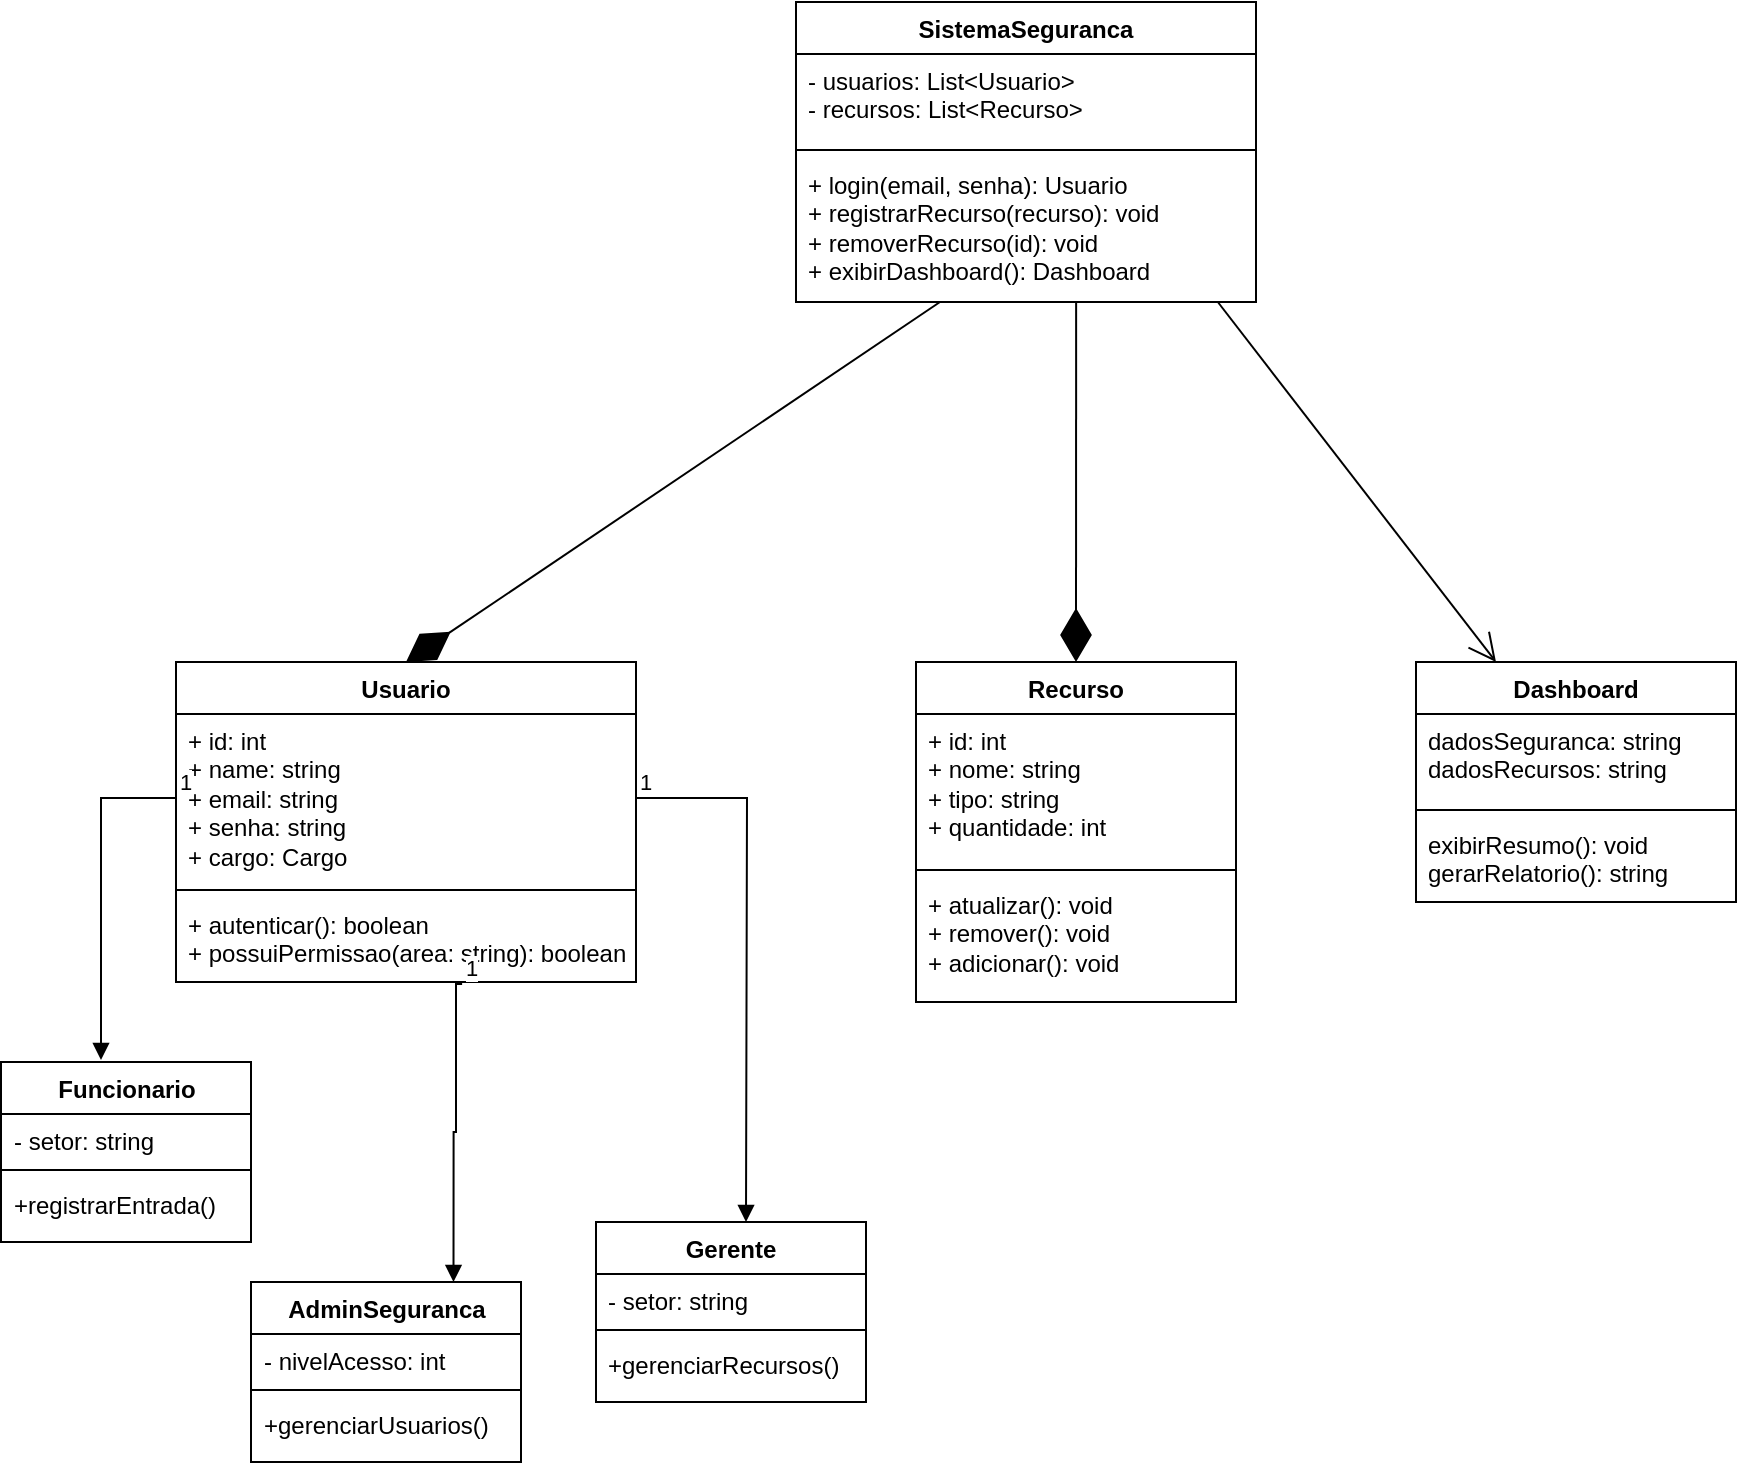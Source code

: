 <mxfile version="28.1.0">
  <diagram name="Página-1" id="mq_D1xa-wZJcqFQbnlAi">
    <mxGraphModel dx="1360" dy="1962" grid="1" gridSize="10" guides="1" tooltips="1" connect="1" arrows="1" fold="1" page="1" pageScale="1" pageWidth="827" pageHeight="1169" math="0" shadow="0">
      <root>
        <mxCell id="0" />
        <mxCell id="1" parent="0" />
        <mxCell id="9xWhuS9ZcaBcaYVMqRrR-1" value="Recurso" style="swimlane;fontStyle=1;align=center;verticalAlign=top;childLayout=stackLayout;horizontal=1;startSize=26;horizontalStack=0;resizeParent=1;resizeParentMax=0;resizeLast=0;collapsible=1;marginBottom=0;whiteSpace=wrap;html=1;" parent="1" vertex="1">
          <mxGeometry x="513" y="100" width="160" height="170" as="geometry">
            <mxRectangle x="80" y="180" width="120" height="30" as="alternateBounds" />
          </mxGeometry>
        </mxCell>
        <mxCell id="9xWhuS9ZcaBcaYVMqRrR-2" value="+ id: int&lt;div&gt;+ nome: string&lt;/div&gt;&lt;div&gt;+ tipo: string&lt;/div&gt;&lt;div&gt;+ quantidade: int&lt;br&gt;&lt;/div&gt;" style="text;strokeColor=none;fillColor=none;align=left;verticalAlign=top;spacingLeft=4;spacingRight=4;overflow=hidden;rotatable=0;points=[[0,0.5],[1,0.5]];portConstraint=eastwest;whiteSpace=wrap;html=1;" parent="9xWhuS9ZcaBcaYVMqRrR-1" vertex="1">
          <mxGeometry y="26" width="160" height="74" as="geometry" />
        </mxCell>
        <mxCell id="9xWhuS9ZcaBcaYVMqRrR-3" value="" style="line;strokeWidth=1;fillColor=none;align=left;verticalAlign=middle;spacingTop=-1;spacingLeft=3;spacingRight=3;rotatable=0;labelPosition=right;points=[];portConstraint=eastwest;strokeColor=inherit;" parent="9xWhuS9ZcaBcaYVMqRrR-1" vertex="1">
          <mxGeometry y="100" width="160" height="8" as="geometry" />
        </mxCell>
        <mxCell id="9xWhuS9ZcaBcaYVMqRrR-4" value="+ atualizar(): void&lt;div&gt;+ remover(): void&lt;/div&gt;&lt;div&gt;+ adicionar(): void&lt;/div&gt;" style="text;strokeColor=none;fillColor=none;align=left;verticalAlign=top;spacingLeft=4;spacingRight=4;overflow=hidden;rotatable=0;points=[[0,0.5],[1,0.5]];portConstraint=eastwest;whiteSpace=wrap;html=1;" parent="9xWhuS9ZcaBcaYVMqRrR-1" vertex="1">
          <mxGeometry y="108" width="160" height="62" as="geometry" />
        </mxCell>
        <mxCell id="9xWhuS9ZcaBcaYVMqRrR-5" value="Usuario" style="swimlane;fontStyle=1;align=center;verticalAlign=top;childLayout=stackLayout;horizontal=1;startSize=26;horizontalStack=0;resizeParent=1;resizeParentMax=0;resizeLast=0;collapsible=1;marginBottom=0;whiteSpace=wrap;html=1;" parent="1" vertex="1">
          <mxGeometry x="143" y="100" width="230" height="160" as="geometry">
            <mxRectangle x="80" y="180" width="120" height="30" as="alternateBounds" />
          </mxGeometry>
        </mxCell>
        <mxCell id="9xWhuS9ZcaBcaYVMqRrR-6" value="+ id: int&lt;div&gt;+ name: string&lt;/div&gt;&lt;div&gt;+ email: string&lt;/div&gt;&lt;div&gt;+ senha: string&lt;/div&gt;&lt;div&gt;+ cargo: Cargo&lt;/div&gt;" style="text;strokeColor=none;fillColor=none;align=left;verticalAlign=top;spacingLeft=4;spacingRight=4;overflow=hidden;rotatable=0;points=[[0,0.5],[1,0.5]];portConstraint=eastwest;whiteSpace=wrap;html=1;" parent="9xWhuS9ZcaBcaYVMqRrR-5" vertex="1">
          <mxGeometry y="26" width="230" height="84" as="geometry" />
        </mxCell>
        <mxCell id="9xWhuS9ZcaBcaYVMqRrR-7" value="" style="line;strokeWidth=1;fillColor=none;align=left;verticalAlign=middle;spacingTop=-1;spacingLeft=3;spacingRight=3;rotatable=0;labelPosition=right;points=[];portConstraint=eastwest;strokeColor=inherit;" parent="9xWhuS9ZcaBcaYVMqRrR-5" vertex="1">
          <mxGeometry y="110" width="230" height="8" as="geometry" />
        </mxCell>
        <mxCell id="9xWhuS9ZcaBcaYVMqRrR-8" value="&lt;div&gt;&lt;span style=&quot;background-color: transparent;&quot;&gt;+ autenticar(): boolean&lt;/span&gt;&lt;/div&gt;&lt;div&gt;&lt;span style=&quot;background-color: transparent; color: light-dark(rgb(0, 0, 0), rgb(255, 255, 255));&quot;&gt;+ possuiPermissao(area: string): boolean&lt;/span&gt;&lt;/div&gt;" style="text;strokeColor=none;fillColor=none;align=left;verticalAlign=top;spacingLeft=4;spacingRight=4;overflow=hidden;rotatable=0;points=[[0,0.5],[1,0.5]];portConstraint=eastwest;whiteSpace=wrap;html=1;" parent="9xWhuS9ZcaBcaYVMqRrR-5" vertex="1">
          <mxGeometry y="118" width="230" height="42" as="geometry" />
        </mxCell>
        <mxCell id="9xWhuS9ZcaBcaYVMqRrR-9" value="Funcionario" style="swimlane;fontStyle=1;align=center;verticalAlign=top;childLayout=stackLayout;horizontal=1;startSize=26;horizontalStack=0;resizeParent=1;resizeParentMax=0;resizeLast=0;collapsible=1;marginBottom=0;whiteSpace=wrap;html=1;" parent="1" vertex="1">
          <mxGeometry x="55.5" y="300" width="125" height="90" as="geometry">
            <mxRectangle x="80" y="180" width="120" height="30" as="alternateBounds" />
          </mxGeometry>
        </mxCell>
        <mxCell id="9xWhuS9ZcaBcaYVMqRrR-10" value="- setor: string" style="text;strokeColor=none;fillColor=none;align=left;verticalAlign=top;spacingLeft=4;spacingRight=4;overflow=hidden;rotatable=0;points=[[0,0.5],[1,0.5]];portConstraint=eastwest;whiteSpace=wrap;html=1;" parent="9xWhuS9ZcaBcaYVMqRrR-9" vertex="1">
          <mxGeometry y="26" width="125" height="24" as="geometry" />
        </mxCell>
        <mxCell id="9xWhuS9ZcaBcaYVMqRrR-11" value="" style="line;strokeWidth=1;fillColor=none;align=left;verticalAlign=middle;spacingTop=-1;spacingLeft=3;spacingRight=3;rotatable=0;labelPosition=right;points=[];portConstraint=eastwest;strokeColor=inherit;" parent="9xWhuS9ZcaBcaYVMqRrR-9" vertex="1">
          <mxGeometry y="50" width="125" height="8" as="geometry" />
        </mxCell>
        <mxCell id="9xWhuS9ZcaBcaYVMqRrR-12" value="+registrarEntrada()" style="text;strokeColor=none;fillColor=none;align=left;verticalAlign=top;spacingLeft=4;spacingRight=4;overflow=hidden;rotatable=0;points=[[0,0.5],[1,0.5]];portConstraint=eastwest;whiteSpace=wrap;html=1;" parent="9xWhuS9ZcaBcaYVMqRrR-9" vertex="1">
          <mxGeometry y="58" width="125" height="32" as="geometry" />
        </mxCell>
        <mxCell id="9xWhuS9ZcaBcaYVMqRrR-21" value="Gerente" style="swimlane;fontStyle=1;align=center;verticalAlign=top;childLayout=stackLayout;horizontal=1;startSize=26;horizontalStack=0;resizeParent=1;resizeParentMax=0;resizeLast=0;collapsible=1;marginBottom=0;whiteSpace=wrap;html=1;" parent="1" vertex="1">
          <mxGeometry x="353" y="380" width="135" height="90" as="geometry">
            <mxRectangle x="80" y="180" width="120" height="30" as="alternateBounds" />
          </mxGeometry>
        </mxCell>
        <mxCell id="9xWhuS9ZcaBcaYVMqRrR-22" value="- setor: string" style="text;strokeColor=none;fillColor=none;align=left;verticalAlign=top;spacingLeft=4;spacingRight=4;overflow=hidden;rotatable=0;points=[[0,0.5],[1,0.5]];portConstraint=eastwest;whiteSpace=wrap;html=1;" parent="9xWhuS9ZcaBcaYVMqRrR-21" vertex="1">
          <mxGeometry y="26" width="135" height="24" as="geometry" />
        </mxCell>
        <mxCell id="9xWhuS9ZcaBcaYVMqRrR-23" value="" style="line;strokeWidth=1;fillColor=none;align=left;verticalAlign=middle;spacingTop=-1;spacingLeft=3;spacingRight=3;rotatable=0;labelPosition=right;points=[];portConstraint=eastwest;strokeColor=inherit;" parent="9xWhuS9ZcaBcaYVMqRrR-21" vertex="1">
          <mxGeometry y="50" width="135" height="8" as="geometry" />
        </mxCell>
        <mxCell id="9xWhuS9ZcaBcaYVMqRrR-24" value="+gerenciarRecursos()" style="text;strokeColor=none;fillColor=none;align=left;verticalAlign=top;spacingLeft=4;spacingRight=4;overflow=hidden;rotatable=0;points=[[0,0.5],[1,0.5]];portConstraint=eastwest;whiteSpace=wrap;html=1;" parent="9xWhuS9ZcaBcaYVMqRrR-21" vertex="1">
          <mxGeometry y="58" width="135" height="32" as="geometry" />
        </mxCell>
        <mxCell id="9xWhuS9ZcaBcaYVMqRrR-25" value="AdminSeguranca" style="swimlane;fontStyle=1;align=center;verticalAlign=top;childLayout=stackLayout;horizontal=1;startSize=26;horizontalStack=0;resizeParent=1;resizeParentMax=0;resizeLast=0;collapsible=1;marginBottom=0;whiteSpace=wrap;html=1;" parent="1" vertex="1">
          <mxGeometry x="180.5" y="410" width="135" height="90" as="geometry">
            <mxRectangle x="80" y="180" width="120" height="30" as="alternateBounds" />
          </mxGeometry>
        </mxCell>
        <mxCell id="9xWhuS9ZcaBcaYVMqRrR-26" value="- nivelAcesso: int" style="text;strokeColor=none;fillColor=none;align=left;verticalAlign=top;spacingLeft=4;spacingRight=4;overflow=hidden;rotatable=0;points=[[0,0.5],[1,0.5]];portConstraint=eastwest;whiteSpace=wrap;html=1;" parent="9xWhuS9ZcaBcaYVMqRrR-25" vertex="1">
          <mxGeometry y="26" width="135" height="24" as="geometry" />
        </mxCell>
        <mxCell id="9xWhuS9ZcaBcaYVMqRrR-27" value="" style="line;strokeWidth=1;fillColor=none;align=left;verticalAlign=middle;spacingTop=-1;spacingLeft=3;spacingRight=3;rotatable=0;labelPosition=right;points=[];portConstraint=eastwest;strokeColor=inherit;" parent="9xWhuS9ZcaBcaYVMqRrR-25" vertex="1">
          <mxGeometry y="50" width="135" height="8" as="geometry" />
        </mxCell>
        <mxCell id="9xWhuS9ZcaBcaYVMqRrR-28" value="+gerenciarUsuarios()" style="text;strokeColor=none;fillColor=none;align=left;verticalAlign=top;spacingLeft=4;spacingRight=4;overflow=hidden;rotatable=0;points=[[0,0.5],[1,0.5]];portConstraint=eastwest;whiteSpace=wrap;html=1;" parent="9xWhuS9ZcaBcaYVMqRrR-25" vertex="1">
          <mxGeometry y="58" width="135" height="32" as="geometry" />
        </mxCell>
        <mxCell id="9xWhuS9ZcaBcaYVMqRrR-29" value="" style="endArrow=block;endFill=1;html=1;edgeStyle=orthogonalEdgeStyle;align=left;verticalAlign=top;rounded=0;exitX=0;exitY=0.5;exitDx=0;exitDy=0;entryX=0.4;entryY=-0.011;entryDx=0;entryDy=0;entryPerimeter=0;" parent="1" source="9xWhuS9ZcaBcaYVMqRrR-6" target="9xWhuS9ZcaBcaYVMqRrR-9" edge="1">
          <mxGeometry x="-1" relative="1" as="geometry">
            <mxPoint x="403" y="300" as="sourcePoint" />
            <mxPoint x="563" y="300" as="targetPoint" />
            <Array as="points">
              <mxPoint x="106" y="168" />
            </Array>
          </mxGeometry>
        </mxCell>
        <mxCell id="9xWhuS9ZcaBcaYVMqRrR-30" value="1" style="edgeLabel;resizable=0;html=1;align=left;verticalAlign=bottom;" parent="9xWhuS9ZcaBcaYVMqRrR-29" connectable="0" vertex="1">
          <mxGeometry x="-1" relative="1" as="geometry" />
        </mxCell>
        <mxCell id="9xWhuS9ZcaBcaYVMqRrR-33" value="" style="endArrow=block;endFill=1;html=1;edgeStyle=orthogonalEdgeStyle;align=left;verticalAlign=top;rounded=0;entryX=0.75;entryY=0;entryDx=0;entryDy=0;exitX=0.622;exitY=1.024;exitDx=0;exitDy=0;exitPerimeter=0;" parent="1" source="9xWhuS9ZcaBcaYVMqRrR-8" target="9xWhuS9ZcaBcaYVMqRrR-25" edge="1">
          <mxGeometry x="-1" relative="1" as="geometry">
            <mxPoint x="233" y="270" as="sourcePoint" />
            <mxPoint x="513" y="412" as="targetPoint" />
            <Array as="points">
              <mxPoint x="283" y="261" />
              <mxPoint x="283" y="335" />
              <mxPoint x="282" y="335" />
            </Array>
          </mxGeometry>
        </mxCell>
        <mxCell id="9xWhuS9ZcaBcaYVMqRrR-34" value="1" style="edgeLabel;resizable=0;html=1;align=left;verticalAlign=bottom;" parent="9xWhuS9ZcaBcaYVMqRrR-33" connectable="0" vertex="1">
          <mxGeometry x="-1" relative="1" as="geometry" />
        </mxCell>
        <mxCell id="9xWhuS9ZcaBcaYVMqRrR-35" value="SistemaSeguranca" style="swimlane;fontStyle=1;align=center;verticalAlign=top;childLayout=stackLayout;horizontal=1;startSize=26;horizontalStack=0;resizeParent=1;resizeParentMax=0;resizeLast=0;collapsible=1;marginBottom=0;whiteSpace=wrap;html=1;" parent="1" vertex="1">
          <mxGeometry x="453" y="-230" width="230" height="150" as="geometry">
            <mxRectangle x="80" y="180" width="120" height="30" as="alternateBounds" />
          </mxGeometry>
        </mxCell>
        <mxCell id="9xWhuS9ZcaBcaYVMqRrR-36" value="- usuarios: List&amp;lt;Usuario&amp;gt;&lt;div&gt;- recursos: List&amp;lt;Recurso&amp;gt;&lt;/div&gt;" style="text;strokeColor=none;fillColor=none;align=left;verticalAlign=top;spacingLeft=4;spacingRight=4;overflow=hidden;rotatable=0;points=[[0,0.5],[1,0.5]];portConstraint=eastwest;whiteSpace=wrap;html=1;" parent="9xWhuS9ZcaBcaYVMqRrR-35" vertex="1">
          <mxGeometry y="26" width="230" height="44" as="geometry" />
        </mxCell>
        <mxCell id="9xWhuS9ZcaBcaYVMqRrR-37" value="" style="line;strokeWidth=1;fillColor=none;align=left;verticalAlign=middle;spacingTop=-1;spacingLeft=3;spacingRight=3;rotatable=0;labelPosition=right;points=[];portConstraint=eastwest;strokeColor=inherit;" parent="9xWhuS9ZcaBcaYVMqRrR-35" vertex="1">
          <mxGeometry y="70" width="230" height="8" as="geometry" />
        </mxCell>
        <mxCell id="9xWhuS9ZcaBcaYVMqRrR-38" value="+ login(email, senha): Usuario&lt;div&gt;+ registrarRecurso(recurso): void&lt;/div&gt;&lt;div&gt;+ removerRecurso(id): void&lt;/div&gt;&lt;div&gt;+ exibirDashboard(): Dashboard&lt;/div&gt;" style="text;strokeColor=none;fillColor=none;align=left;verticalAlign=top;spacingLeft=4;spacingRight=4;overflow=hidden;rotatable=0;points=[[0,0.5],[1,0.5]];portConstraint=eastwest;whiteSpace=wrap;html=1;" parent="9xWhuS9ZcaBcaYVMqRrR-35" vertex="1">
          <mxGeometry y="78" width="230" height="72" as="geometry" />
        </mxCell>
        <mxCell id="9xWhuS9ZcaBcaYVMqRrR-39" value="" style="endArrow=diamondThin;endFill=1;endSize=24;html=1;rounded=0;exitX=0.313;exitY=1;exitDx=0;exitDy=0;entryX=0.5;entryY=0;entryDx=0;entryDy=0;exitPerimeter=0;" parent="1" source="9xWhuS9ZcaBcaYVMqRrR-38" target="9xWhuS9ZcaBcaYVMqRrR-5" edge="1">
          <mxGeometry width="160" relative="1" as="geometry">
            <mxPoint x="403" y="100" as="sourcePoint" />
            <mxPoint x="563" y="100" as="targetPoint" />
          </mxGeometry>
        </mxCell>
        <mxCell id="9xWhuS9ZcaBcaYVMqRrR-40" value="" style="endArrow=diamondThin;endFill=1;endSize=24;html=1;rounded=0;entryX=0.5;entryY=0;entryDx=0;entryDy=0;exitX=0.609;exitY=1;exitDx=0;exitDy=0;exitPerimeter=0;" parent="1" source="9xWhuS9ZcaBcaYVMqRrR-38" target="9xWhuS9ZcaBcaYVMqRrR-1" edge="1">
          <mxGeometry width="160" relative="1" as="geometry">
            <mxPoint x="413" y="-70" as="sourcePoint" />
            <mxPoint x="323" y="190" as="targetPoint" />
          </mxGeometry>
        </mxCell>
        <mxCell id="9xWhuS9ZcaBcaYVMqRrR-42" value="" style="endArrow=block;endFill=1;html=1;edgeStyle=orthogonalEdgeStyle;align=left;verticalAlign=top;rounded=0;entryX=0.5;entryY=0;entryDx=0;entryDy=0;exitX=1;exitY=0.5;exitDx=0;exitDy=0;" parent="1" source="9xWhuS9ZcaBcaYVMqRrR-6" edge="1">
          <mxGeometry x="-1" relative="1" as="geometry">
            <mxPoint x="433" y="50" as="sourcePoint" />
            <mxPoint x="428" y="380" as="targetPoint" />
          </mxGeometry>
        </mxCell>
        <mxCell id="9xWhuS9ZcaBcaYVMqRrR-43" value="1" style="edgeLabel;resizable=0;html=1;align=left;verticalAlign=bottom;" parent="9xWhuS9ZcaBcaYVMqRrR-42" connectable="0" vertex="1">
          <mxGeometry x="-1" relative="1" as="geometry" />
        </mxCell>
        <mxCell id="9xWhuS9ZcaBcaYVMqRrR-44" value="Dashboard" style="swimlane;fontStyle=1;align=center;verticalAlign=top;childLayout=stackLayout;horizontal=1;startSize=26;horizontalStack=0;resizeParent=1;resizeParentMax=0;resizeLast=0;collapsible=1;marginBottom=0;whiteSpace=wrap;html=1;" parent="1" vertex="1">
          <mxGeometry x="763" y="100" width="160" height="120" as="geometry">
            <mxRectangle x="80" y="180" width="120" height="30" as="alternateBounds" />
          </mxGeometry>
        </mxCell>
        <mxCell id="9xWhuS9ZcaBcaYVMqRrR-45" value="&lt;div&gt;dadosSeguranca: string&lt;/div&gt;&lt;div&gt;dadosRecursos: string&lt;/div&gt;&lt;div&gt;&lt;br&gt;&lt;/div&gt;" style="text;strokeColor=none;fillColor=none;align=left;verticalAlign=top;spacingLeft=4;spacingRight=4;overflow=hidden;rotatable=0;points=[[0,0.5],[1,0.5]];portConstraint=eastwest;whiteSpace=wrap;html=1;" parent="9xWhuS9ZcaBcaYVMqRrR-44" vertex="1">
          <mxGeometry y="26" width="160" height="44" as="geometry" />
        </mxCell>
        <mxCell id="9xWhuS9ZcaBcaYVMqRrR-46" value="" style="line;strokeWidth=1;fillColor=none;align=left;verticalAlign=middle;spacingTop=-1;spacingLeft=3;spacingRight=3;rotatable=0;labelPosition=right;points=[];portConstraint=eastwest;strokeColor=inherit;" parent="9xWhuS9ZcaBcaYVMqRrR-44" vertex="1">
          <mxGeometry y="70" width="160" height="8" as="geometry" />
        </mxCell>
        <mxCell id="9xWhuS9ZcaBcaYVMqRrR-47" value="exibirResumo(): void&lt;div&gt;gerarRelatorio(): string&lt;/div&gt;" style="text;strokeColor=none;fillColor=none;align=left;verticalAlign=top;spacingLeft=4;spacingRight=4;overflow=hidden;rotatable=0;points=[[0,0.5],[1,0.5]];portConstraint=eastwest;whiteSpace=wrap;html=1;" parent="9xWhuS9ZcaBcaYVMqRrR-44" vertex="1">
          <mxGeometry y="78" width="160" height="42" as="geometry" />
        </mxCell>
        <mxCell id="9xWhuS9ZcaBcaYVMqRrR-48" value="" style="endArrow=open;endFill=1;endSize=12;html=1;rounded=0;exitX=0.917;exitY=1;exitDx=0;exitDy=0;exitPerimeter=0;entryX=0.25;entryY=0;entryDx=0;entryDy=0;" parent="1" source="9xWhuS9ZcaBcaYVMqRrR-38" target="9xWhuS9ZcaBcaYVMqRrR-44" edge="1">
          <mxGeometry width="160" relative="1" as="geometry">
            <mxPoint x="403" y="100" as="sourcePoint" />
            <mxPoint x="563" y="100" as="targetPoint" />
          </mxGeometry>
        </mxCell>
      </root>
    </mxGraphModel>
  </diagram>
</mxfile>
